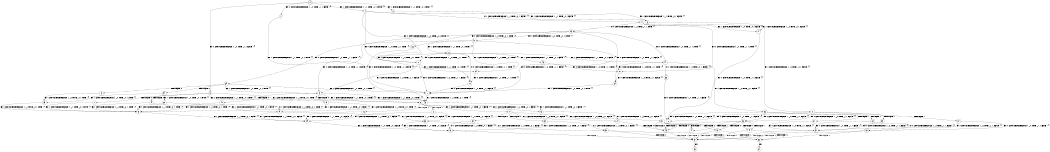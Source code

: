 digraph BCG {
size = "7, 10.5";
center = TRUE;
node [shape = circle];
0 [peripheries = 2];
0 -> 1 [label = "EX !0 !ATOMIC_EXCH_BRANCH (1, +0, TRUE, +1, 1, FALSE) !{}"];
0 -> 2 [label = "EX !1 !ATOMIC_EXCH_BRANCH (1, +1, TRUE, +0, 1, TRUE) !{}"];
0 -> 3 [label = "EX !0 !ATOMIC_EXCH_BRANCH (1, +0, TRUE, +1, 1, FALSE) !{}"];
0 -> 4 [label = "EX !1 !ATOMIC_EXCH_BRANCH (1, +1, TRUE, +0, 1, TRUE) !{}"];
1 -> 5 [label = "EX !1 !ATOMIC_EXCH_BRANCH (1, +1, TRUE, +0, 1, TRUE) !{}"];
2 -> 6 [label = "EX !1 !ATOMIC_EXCH_BRANCH (1, +1, TRUE, +0, 1, FALSE) !{}"];
3 -> 5 [label = "EX !1 !ATOMIC_EXCH_BRANCH (1, +1, TRUE, +0, 1, TRUE) !{}"];
3 -> 7 [label = "TERMINATE !0"];
3 -> 8 [label = "EX !1 !ATOMIC_EXCH_BRANCH (1, +1, TRUE, +0, 1, TRUE) !{}"];
3 -> 9 [label = "TERMINATE !0"];
4 -> 6 [label = "EX !1 !ATOMIC_EXCH_BRANCH (1, +1, TRUE, +0, 1, FALSE) !{}"];
4 -> 10 [label = "EX !0 !ATOMIC_EXCH_BRANCH (1, +0, TRUE, +1, 1, TRUE) !{}"];
4 -> 11 [label = "EX !1 !ATOMIC_EXCH_BRANCH (1, +1, TRUE, +0, 1, FALSE) !{}"];
4 -> 12 [label = "EX !0 !ATOMIC_EXCH_BRANCH (1, +0, TRUE, +1, 1, TRUE) !{}"];
5 -> 13 [label = "EX !1 !ATOMIC_EXCH_BRANCH (1, +1, TRUE, +0, 1, FALSE) !{}"];
6 -> 14 [label = "EX !1 !ATOMIC_EXCH_BRANCH (1, +0, TRUE, +0, 1, FALSE) !{}"];
7 -> 15 [label = "EX !1 !ATOMIC_EXCH_BRANCH (1, +1, TRUE, +0, 1, TRUE) !{}"];
8 -> 13 [label = "EX !1 !ATOMIC_EXCH_BRANCH (1, +1, TRUE, +0, 1, FALSE) !{}"];
8 -> 16 [label = "TERMINATE !0"];
8 -> 17 [label = "EX !1 !ATOMIC_EXCH_BRANCH (1, +1, TRUE, +0, 1, FALSE) !{}"];
8 -> 18 [label = "TERMINATE !0"];
9 -> 15 [label = "EX !1 !ATOMIC_EXCH_BRANCH (1, +1, TRUE, +0, 1, TRUE) !{}"];
9 -> 19 [label = "EX !1 !ATOMIC_EXCH_BRANCH (1, +1, TRUE, +0, 1, TRUE) !{}"];
10 -> 20 [label = "EX !0 !ATOMIC_EXCH_BRANCH (1, +0, TRUE, +1, 1, FALSE) !{}"];
11 -> 14 [label = "EX !1 !ATOMIC_EXCH_BRANCH (1, +0, TRUE, +0, 1, FALSE) !{}"];
11 -> 21 [label = "EX !0 !ATOMIC_EXCH_BRANCH (1, +0, TRUE, +1, 1, TRUE) !{}"];
11 -> 22 [label = "EX !1 !ATOMIC_EXCH_BRANCH (1, +0, TRUE, +0, 1, FALSE) !{}"];
11 -> 23 [label = "EX !0 !ATOMIC_EXCH_BRANCH (1, +0, TRUE, +1, 1, TRUE) !{}"];
12 -> 20 [label = "EX !0 !ATOMIC_EXCH_BRANCH (1, +0, TRUE, +1, 1, FALSE) !{}"];
12 -> 24 [label = "EX !1 !ATOMIC_EXCH_BRANCH (1, +1, TRUE, +0, 1, TRUE) !{}"];
12 -> 25 [label = "EX !0 !ATOMIC_EXCH_BRANCH (1, +0, TRUE, +1, 1, FALSE) !{}"];
12 -> 26 [label = "EX !1 !ATOMIC_EXCH_BRANCH (1, +1, TRUE, +0, 1, TRUE) !{}"];
13 -> 27 [label = "EX !1 !ATOMIC_EXCH_BRANCH (1, +0, TRUE, +0, 1, FALSE) !{}"];
14 -> 28 [label = "EX !0 !ATOMIC_EXCH_BRANCH (1, +0, TRUE, +1, 1, FALSE) !{}"];
15 -> 29 [label = "EX !1 !ATOMIC_EXCH_BRANCH (1, +1, TRUE, +0, 1, FALSE) !{}"];
16 -> 29 [label = "EX !1 !ATOMIC_EXCH_BRANCH (1, +1, TRUE, +0, 1, FALSE) !{}"];
17 -> 27 [label = "EX !1 !ATOMIC_EXCH_BRANCH (1, +0, TRUE, +0, 1, FALSE) !{}"];
17 -> 30 [label = "TERMINATE !0"];
17 -> 31 [label = "EX !1 !ATOMIC_EXCH_BRANCH (1, +0, TRUE, +0, 1, FALSE) !{}"];
17 -> 32 [label = "TERMINATE !0"];
18 -> 29 [label = "EX !1 !ATOMIC_EXCH_BRANCH (1, +1, TRUE, +0, 1, FALSE) !{}"];
18 -> 33 [label = "EX !1 !ATOMIC_EXCH_BRANCH (1, +1, TRUE, +0, 1, FALSE) !{}"];
19 -> 29 [label = "EX !1 !ATOMIC_EXCH_BRANCH (1, +1, TRUE, +0, 1, FALSE) !{}"];
19 -> 33 [label = "EX !1 !ATOMIC_EXCH_BRANCH (1, +1, TRUE, +0, 1, FALSE) !{}"];
20 -> 5 [label = "EX !1 !ATOMIC_EXCH_BRANCH (1, +1, TRUE, +0, 1, TRUE) !{}"];
21 -> 34 [label = "EX !0 !ATOMIC_EXCH_BRANCH (1, +0, TRUE, +1, 1, FALSE) !{}"];
22 -> 28 [label = "EX !0 !ATOMIC_EXCH_BRANCH (1, +0, TRUE, +1, 1, FALSE) !{}"];
22 -> 35 [label = "TERMINATE !1"];
22 -> 36 [label = "EX !0 !ATOMIC_EXCH_BRANCH (1, +0, TRUE, +1, 1, FALSE) !{}"];
22 -> 37 [label = "TERMINATE !1"];
23 -> 34 [label = "EX !0 !ATOMIC_EXCH_BRANCH (1, +0, TRUE, +1, 1, FALSE) !{}"];
23 -> 38 [label = "EX !1 !ATOMIC_EXCH_BRANCH (1, +0, TRUE, +0, 1, TRUE) !{}"];
23 -> 39 [label = "EX !0 !ATOMIC_EXCH_BRANCH (1, +0, TRUE, +1, 1, FALSE) !{}"];
23 -> 40 [label = "EX !1 !ATOMIC_EXCH_BRANCH (1, +0, TRUE, +0, 1, TRUE) !{}"];
24 -> 10 [label = "EX !0 !ATOMIC_EXCH_BRANCH (1, +0, TRUE, +1, 1, TRUE) !{}"];
25 -> 5 [label = "EX !1 !ATOMIC_EXCH_BRANCH (1, +1, TRUE, +0, 1, TRUE) !{}"];
25 -> 41 [label = "TERMINATE !0"];
25 -> 8 [label = "EX !1 !ATOMIC_EXCH_BRANCH (1, +1, TRUE, +0, 1, TRUE) !{}"];
25 -> 42 [label = "TERMINATE !0"];
26 -> 10 [label = "EX !0 !ATOMIC_EXCH_BRANCH (1, +0, TRUE, +1, 1, TRUE) !{}"];
26 -> 43 [label = "EX !1 !ATOMIC_EXCH_BRANCH (1, +1, TRUE, +0, 1, FALSE) !{}"];
26 -> 12 [label = "EX !0 !ATOMIC_EXCH_BRANCH (1, +0, TRUE, +1, 1, TRUE) !{}"];
26 -> 44 [label = "EX !1 !ATOMIC_EXCH_BRANCH (1, +1, TRUE, +0, 1, FALSE) !{}"];
27 -> 45 [label = "TERMINATE !0"];
28 -> 45 [label = "TERMINATE !0"];
29 -> 46 [label = "EX !1 !ATOMIC_EXCH_BRANCH (1, +0, TRUE, +0, 1, FALSE) !{}"];
30 -> 46 [label = "EX !1 !ATOMIC_EXCH_BRANCH (1, +0, TRUE, +0, 1, FALSE) !{}"];
31 -> 45 [label = "TERMINATE !0"];
31 -> 47 [label = "TERMINATE !1"];
31 -> 48 [label = "TERMINATE !0"];
31 -> 49 [label = "TERMINATE !1"];
32 -> 46 [label = "EX !1 !ATOMIC_EXCH_BRANCH (1, +0, TRUE, +0, 1, FALSE) !{}"];
32 -> 50 [label = "EX !1 !ATOMIC_EXCH_BRANCH (1, +0, TRUE, +0, 1, FALSE) !{}"];
33 -> 46 [label = "EX !1 !ATOMIC_EXCH_BRANCH (1, +0, TRUE, +0, 1, FALSE) !{}"];
33 -> 50 [label = "EX !1 !ATOMIC_EXCH_BRANCH (1, +0, TRUE, +0, 1, FALSE) !{}"];
34 -> 20 [label = "EX !1 !ATOMIC_EXCH_BRANCH (1, +0, TRUE, +0, 1, TRUE) !{}"];
35 -> 51 [label = "EX !0 !ATOMIC_EXCH_BRANCH (1, +0, TRUE, +1, 1, FALSE) !{}"];
36 -> 45 [label = "TERMINATE !0"];
36 -> 47 [label = "TERMINATE !1"];
36 -> 48 [label = "TERMINATE !0"];
36 -> 49 [label = "TERMINATE !1"];
37 -> 51 [label = "EX !0 !ATOMIC_EXCH_BRANCH (1, +0, TRUE, +1, 1, FALSE) !{}"];
37 -> 52 [label = "EX !0 !ATOMIC_EXCH_BRANCH (1, +0, TRUE, +1, 1, FALSE) !{}"];
38 -> 20 [label = "EX !0 !ATOMIC_EXCH_BRANCH (1, +0, TRUE, +1, 1, FALSE) !{}"];
39 -> 20 [label = "EX !1 !ATOMIC_EXCH_BRANCH (1, +0, TRUE, +0, 1, TRUE) !{}"];
39 -> 53 [label = "TERMINATE !0"];
39 -> 25 [label = "EX !1 !ATOMIC_EXCH_BRANCH (1, +0, TRUE, +0, 1, TRUE) !{}"];
39 -> 54 [label = "TERMINATE !0"];
40 -> 20 [label = "EX !0 !ATOMIC_EXCH_BRANCH (1, +0, TRUE, +1, 1, FALSE) !{}"];
40 -> 24 [label = "EX !1 !ATOMIC_EXCH_BRANCH (1, +1, TRUE, +0, 1, TRUE) !{}"];
40 -> 25 [label = "EX !0 !ATOMIC_EXCH_BRANCH (1, +0, TRUE, +1, 1, FALSE) !{}"];
40 -> 26 [label = "EX !1 !ATOMIC_EXCH_BRANCH (1, +1, TRUE, +0, 1, TRUE) !{}"];
41 -> 15 [label = "EX !1 !ATOMIC_EXCH_BRANCH (1, +1, TRUE, +0, 1, TRUE) !{}"];
42 -> 15 [label = "EX !1 !ATOMIC_EXCH_BRANCH (1, +1, TRUE, +0, 1, TRUE) !{}"];
42 -> 19 [label = "EX !1 !ATOMIC_EXCH_BRANCH (1, +1, TRUE, +0, 1, TRUE) !{}"];
43 -> 21 [label = "EX !0 !ATOMIC_EXCH_BRANCH (1, +0, TRUE, +1, 1, TRUE) !{}"];
44 -> 21 [label = "EX !0 !ATOMIC_EXCH_BRANCH (1, +0, TRUE, +1, 1, TRUE) !{}"];
44 -> 55 [label = "EX !1 !ATOMIC_EXCH_BRANCH (1, +0, TRUE, +0, 1, FALSE) !{}"];
44 -> 23 [label = "EX !0 !ATOMIC_EXCH_BRANCH (1, +0, TRUE, +1, 1, TRUE) !{}"];
44 -> 56 [label = "EX !1 !ATOMIC_EXCH_BRANCH (1, +0, TRUE, +0, 1, FALSE) !{}"];
45 -> 57 [label = "TERMINATE !1"];
46 -> 57 [label = "TERMINATE !1"];
47 -> 57 [label = "TERMINATE !0"];
48 -> 57 [label = "TERMINATE !1"];
48 -> 58 [label = "TERMINATE !1"];
49 -> 57 [label = "TERMINATE !0"];
49 -> 58 [label = "TERMINATE !0"];
50 -> 57 [label = "TERMINATE !1"];
50 -> 58 [label = "TERMINATE !1"];
51 -> 57 [label = "TERMINATE !0"];
52 -> 57 [label = "TERMINATE !0"];
52 -> 58 [label = "TERMINATE !0"];
53 -> 59 [label = "EX !1 !ATOMIC_EXCH_BRANCH (1, +0, TRUE, +0, 1, TRUE) !{}"];
54 -> 59 [label = "EX !1 !ATOMIC_EXCH_BRANCH (1, +0, TRUE, +0, 1, TRUE) !{}"];
54 -> 60 [label = "EX !1 !ATOMIC_EXCH_BRANCH (1, +0, TRUE, +0, 1, TRUE) !{}"];
55 -> 28 [label = "EX !0 !ATOMIC_EXCH_BRANCH (1, +0, TRUE, +1, 1, FALSE) !{}"];
56 -> 28 [label = "EX !0 !ATOMIC_EXCH_BRANCH (1, +0, TRUE, +1, 1, FALSE) !{}"];
56 -> 61 [label = "TERMINATE !1"];
56 -> 36 [label = "EX !0 !ATOMIC_EXCH_BRANCH (1, +0, TRUE, +1, 1, FALSE) !{}"];
56 -> 62 [label = "TERMINATE !1"];
57 -> 63 [label = "exit"];
58 -> 64 [label = "exit"];
59 -> 15 [label = "EX !1 !ATOMIC_EXCH_BRANCH (1, +1, TRUE, +0, 1, TRUE) !{}"];
60 -> 15 [label = "EX !1 !ATOMIC_EXCH_BRANCH (1, +1, TRUE, +0, 1, TRUE) !{}"];
60 -> 19 [label = "EX !1 !ATOMIC_EXCH_BRANCH (1, +1, TRUE, +0, 1, TRUE) !{}"];
61 -> 51 [label = "EX !0 !ATOMIC_EXCH_BRANCH (1, +0, TRUE, +1, 1, FALSE) !{}"];
62 -> 51 [label = "EX !0 !ATOMIC_EXCH_BRANCH (1, +0, TRUE, +1, 1, FALSE) !{}"];
62 -> 52 [label = "EX !0 !ATOMIC_EXCH_BRANCH (1, +0, TRUE, +1, 1, FALSE) !{}"];
}
